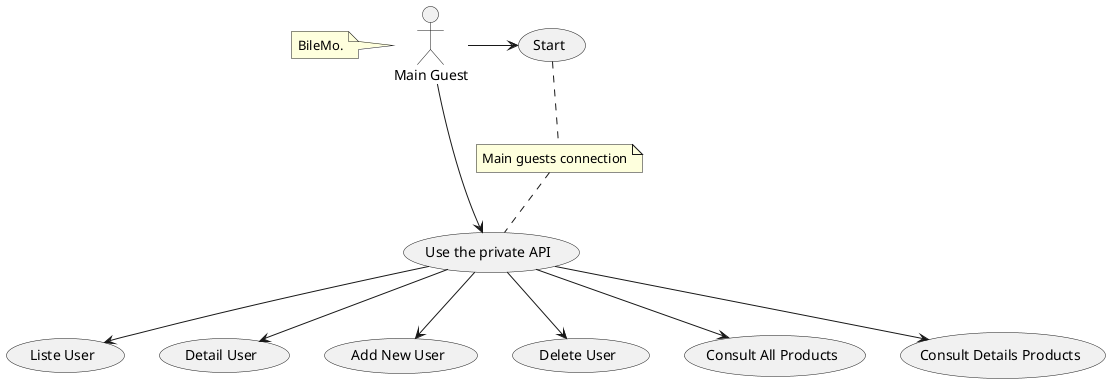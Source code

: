 @startuml
'https://plantuml.com/use-case-diagram

:Main Guest: as Admin
(Use the private API) as (PA)
(Liste User) as (LU)
(Detail User) as (DU)
(Add New User) as (ANU)
(Delete User) as (DSU)
(Consult All Products) as (CAP)
(Consult Details Products) as (CDP)

Admin->(Start)
Admin->(PA)

(PA)-->(LU)
(PA)-->(DU)
(PA)-->(ANU)
(PA)-->(DSU)
(PA)-->(CAP)
(PA)-->(CDP)



note left of Admin : BileMo.

note "Main guests connection" as N1
(Start) .. N1
N1 .. (PA)
@enduml